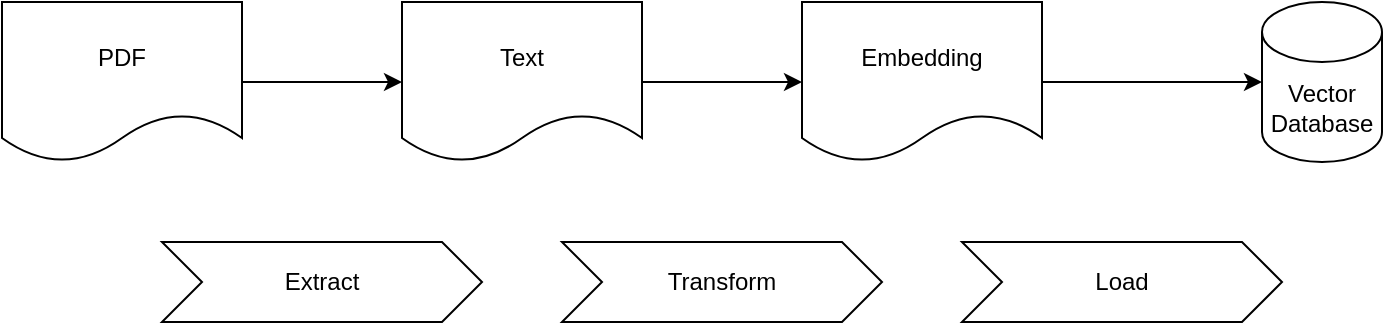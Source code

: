 <mxfile version="24.7.17" pages="6">
  <diagram id="ftDrK8ckkijnZmLJtu5y" name="Build Knowledge Base">
    <mxGraphModel dx="1793" dy="894" grid="1" gridSize="10" guides="1" tooltips="1" connect="1" arrows="1" fold="1" page="1" pageScale="1" pageWidth="850" pageHeight="1100" math="0" shadow="0">
      <root>
        <mxCell id="0" />
        <mxCell id="1" parent="0" />
        <mxCell id="10" value="Extract" style="shape=step;perimeter=stepPerimeter;whiteSpace=wrap;html=1;fixedSize=1;labelBorderColor=none;strokeColor=default;strokeWidth=1;gradientColor=none;" parent="1" vertex="1">
          <mxGeometry x="120" y="400" width="160" height="40" as="geometry" />
        </mxCell>
        <mxCell id="16" style="edgeStyle=none;html=1;entryX=0;entryY=0.5;entryDx=0;entryDy=0;" edge="1" parent="1" source="13" target="14">
          <mxGeometry relative="1" as="geometry" />
        </mxCell>
        <mxCell id="13" value="PDF" style="shape=document;whiteSpace=wrap;html=1;boundedLbl=1;" vertex="1" parent="1">
          <mxGeometry x="40" y="280" width="120" height="80" as="geometry" />
        </mxCell>
        <mxCell id="18" style="edgeStyle=none;html=1;entryX=0;entryY=0.5;entryDx=0;entryDy=0;" edge="1" parent="1" source="14" target="17">
          <mxGeometry relative="1" as="geometry" />
        </mxCell>
        <mxCell id="14" value="Text" style="shape=document;whiteSpace=wrap;html=1;boundedLbl=1;" vertex="1" parent="1">
          <mxGeometry x="240" y="280" width="120" height="80" as="geometry" />
        </mxCell>
        <mxCell id="15" value="Transform" style="shape=step;perimeter=stepPerimeter;whiteSpace=wrap;html=1;fixedSize=1;labelBorderColor=none;strokeColor=default;strokeWidth=1;gradientColor=none;" vertex="1" parent="1">
          <mxGeometry x="320" y="400" width="160" height="40" as="geometry" />
        </mxCell>
        <mxCell id="20" style="edgeStyle=none;html=1;" edge="1" parent="1" source="17" target="19">
          <mxGeometry relative="1" as="geometry" />
        </mxCell>
        <mxCell id="17" value="Embedding" style="shape=document;whiteSpace=wrap;html=1;boundedLbl=1;" vertex="1" parent="1">
          <mxGeometry x="440" y="280" width="120" height="80" as="geometry" />
        </mxCell>
        <mxCell id="19" value="Vector Database" style="shape=cylinder3;whiteSpace=wrap;html=1;boundedLbl=1;backgroundOutline=1;size=15;" vertex="1" parent="1">
          <mxGeometry x="670" y="280" width="60" height="80" as="geometry" />
        </mxCell>
        <mxCell id="21" value="Load" style="shape=step;perimeter=stepPerimeter;whiteSpace=wrap;html=1;fixedSize=1;labelBorderColor=none;strokeColor=default;strokeWidth=1;gradientColor=none;" vertex="1" parent="1">
          <mxGeometry x="520" y="400" width="160" height="40" as="geometry" />
        </mxCell>
      </root>
    </mxGraphModel>
  </diagram>
  <diagram id="Tl_FLCckuHsgoOTsjBd3" name="Zoom Out">
    <mxGraphModel dx="584" dy="773" grid="1" gridSize="10" guides="1" tooltips="1" connect="1" arrows="1" fold="1" page="1" pageScale="1" pageWidth="850" pageHeight="1100" math="0" shadow="0">
      <root>
        <mxCell id="0" />
        <mxCell id="1" parent="0" />
        <mxCell id="zXP7LjiOKHGnI4KBbJqf-1" style="edgeStyle=none;html=1;entryX=0;entryY=0.5;entryDx=0;entryDy=0;" parent="1" source="zXP7LjiOKHGnI4KBbJqf-2" target="zXP7LjiOKHGnI4KBbJqf-5" edge="1">
          <mxGeometry relative="1" as="geometry" />
        </mxCell>
        <mxCell id="zXP7LjiOKHGnI4KBbJqf-2" value="User Query" style="shape=document;whiteSpace=wrap;html=1;boundedLbl=1;" parent="1" vertex="1">
          <mxGeometry x="1000" y="360" width="120" height="80" as="geometry" />
        </mxCell>
        <mxCell id="zXP7LjiOKHGnI4KBbJqf-3" style="edgeStyle=none;html=1;entryX=0;entryY=0.5;entryDx=0;entryDy=0;" parent="1" source="zXP7LjiOKHGnI4KBbJqf-5" target="zXP7LjiOKHGnI4KBbJqf-6" edge="1">
          <mxGeometry relative="1" as="geometry" />
        </mxCell>
        <mxCell id="zXP7LjiOKHGnI4KBbJqf-4" value="Push New Memory" style="edgeStyle=none;html=1;entryX=1;entryY=0.5;entryDx=0;entryDy=0;startArrow=none;startFill=0;endArrow=classic;endFill=1;exitX=0.75;exitY=1;exitDx=0;exitDy=0;" parent="1" source="zXP7LjiOKHGnI4KBbJqf-5" target="zXP7LjiOKHGnI4KBbJqf-8" edge="1">
          <mxGeometry relative="1" as="geometry">
            <mxPoint x="1300" y="480" as="sourcePoint" />
            <Array as="points">
              <mxPoint x="1320" y="520" />
              <mxPoint x="1360" y="520" />
              <mxPoint x="1360" y="560" />
              <mxPoint x="1360" y="600" />
            </Array>
            <mxPoint as="offset" />
          </mxGeometry>
        </mxCell>
        <mxCell id="zXP7LjiOKHGnI4KBbJqf-5" value="Agent" style="whiteSpace=wrap;html=1;aspect=fixed;fillColor=#dae8fc;strokeColor=#6c8ebf;fontStyle=3;fontSize=24;" parent="1" vertex="1">
          <mxGeometry x="1200" y="320" width="160" height="160" as="geometry" />
        </mxCell>
        <mxCell id="zXP7LjiOKHGnI4KBbJqf-6" value="LLM Generated Response" style="shape=document;whiteSpace=wrap;html=1;boundedLbl=1;" parent="1" vertex="1">
          <mxGeometry x="1440" y="360" width="120" height="80" as="geometry" />
        </mxCell>
        <mxCell id="zXP7LjiOKHGnI4KBbJqf-7" value="Get Last N" style="edgeStyle=none;html=1;startArrow=none;startFill=0;exitX=0;exitY=0.5;exitDx=0;exitDy=0;entryX=0.25;entryY=1;entryDx=0;entryDy=0;" parent="1" source="zXP7LjiOKHGnI4KBbJqf-8" target="zXP7LjiOKHGnI4KBbJqf-5" edge="1">
          <mxGeometry relative="1" as="geometry">
            <mxPoint x="1260" y="480" as="targetPoint" />
            <Array as="points">
              <mxPoint x="1200" y="600" />
              <mxPoint x="1200" y="550" />
              <mxPoint x="1200" y="520" />
              <mxPoint x="1240" y="520" />
            </Array>
          </mxGeometry>
        </mxCell>
        <mxCell id="zXP7LjiOKHGnI4KBbJqf-8" value="Short-term Memory" style="whiteSpace=wrap;html=1;aspect=fixed;" parent="1" vertex="1">
          <mxGeometry x="1240" y="560" width="80" height="80" as="geometry" />
        </mxCell>
        <mxCell id="zXP7LjiOKHGnI4KBbJqf-9" value="Get Nearest Documents" style="edgeStyle=none;html=1;entryX=0.5;entryY=0;entryDx=0;entryDy=0;fontSize=11;startArrow=none;startFill=0;endArrow=classic;endFill=1;" parent="1" source="zXP7LjiOKHGnI4KBbJqf-10" target="zXP7LjiOKHGnI4KBbJqf-5" edge="1">
          <mxGeometry relative="1" as="geometry" />
        </mxCell>
        <mxCell id="zXP7LjiOKHGnI4KBbJqf-10" value="Vector Database" style="shape=cylinder3;whiteSpace=wrap;html=1;boundedLbl=1;backgroundOutline=1;size=15;" parent="1" vertex="1">
          <mxGeometry x="1250" y="160" width="60" height="80" as="geometry" />
        </mxCell>
        <mxCell id="udGxnBvv0f0_agzExPgc-1" value="Prepare Context" style="shape=step;perimeter=stepPerimeter;whiteSpace=wrap;html=1;fixedSize=1;labelBorderColor=none;strokeColor=#6c8ebf;strokeWidth=1;fillColor=#dae8fc;gradientColor=#9999FF;gradientDirection=east;" parent="1" vertex="1">
          <mxGeometry x="960" y="680" width="160" height="40" as="geometry" />
        </mxCell>
        <mxCell id="udGxnBvv0f0_agzExPgc-2" value="Pre-Generation Filter" style="shape=step;perimeter=stepPerimeter;whiteSpace=wrap;html=1;fixedSize=1;labelBorderColor=none;strokeColor=#6c8ebf;strokeWidth=1;fillColor=#dae8fc;gradientColor=#9999FF;gradientDirection=east;" parent="1" vertex="1">
          <mxGeometry x="1120" y="720" width="160" height="40" as="geometry" />
        </mxCell>
        <mxCell id="udGxnBvv0f0_agzExPgc-3" value="LLM Generation" style="shape=step;perimeter=stepPerimeter;whiteSpace=wrap;html=1;fixedSize=1;labelBorderColor=none;strokeColor=#6c8ebf;strokeWidth=1;fillColor=#dae8fc;gradientColor=#9999FF;gradientDirection=east;" parent="1" vertex="1">
          <mxGeometry x="1280" y="760" width="160" height="40" as="geometry" />
        </mxCell>
        <mxCell id="udGxnBvv0f0_agzExPgc-4" value="Post Generation Filter" style="shape=step;perimeter=stepPerimeter;whiteSpace=wrap;html=1;fixedSize=1;labelBorderColor=none;strokeColor=#6c8ebf;strokeWidth=1;fillColor=#dae8fc;gradientColor=#9999FF;gradientDirection=east;" parent="1" vertex="1">
          <mxGeometry x="1440" y="800" width="160" height="40" as="geometry" />
        </mxCell>
      </root>
    </mxGraphModel>
  </diagram>
  <diagram id="gZYmNw00ZZp-j6vB_7p0" name="Prepare Context">
    <mxGraphModel dx="1687" dy="909" grid="1" gridSize="10" guides="1" tooltips="1" connect="1" arrows="1" fold="1" page="1" pageScale="1" pageWidth="850" pageHeight="1100" math="0" shadow="0">
      <root>
        <mxCell id="0" />
        <mxCell id="1" parent="0" />
        <mxCell id="qq01U3eNU0C7WiF9f5FY-1" style="edgeStyle=none;html=1;" edge="1" parent="1" source="qq01U3eNU0C7WiF9f5FY-2" target="qq01U3eNU0C7WiF9f5FY-12">
          <mxGeometry relative="1" as="geometry" />
        </mxCell>
        <mxCell id="qq01U3eNU0C7WiF9f5FY-2" value="Short-term Memory" style="whiteSpace=wrap;html=1;aspect=fixed;" vertex="1" parent="1">
          <mxGeometry x="60" y="120" width="80" height="80" as="geometry" />
        </mxCell>
        <mxCell id="qq01U3eNU0C7WiF9f5FY-3" style="edgeStyle=none;html=1;entryX=0.5;entryY=0;entryDx=0;entryDy=0;entryPerimeter=0;" edge="1" parent="1" source="qq01U3eNU0C7WiF9f5FY-4" target="qq01U3eNU0C7WiF9f5FY-8">
          <mxGeometry relative="1" as="geometry">
            <Array as="points">
              <mxPoint x="280" y="280" />
            </Array>
          </mxGeometry>
        </mxCell>
        <mxCell id="qq01U3eNU0C7WiF9f5FY-4" value="Vector Database" style="shape=cylinder3;whiteSpace=wrap;html=1;boundedLbl=1;backgroundOutline=1;size=15;" vertex="1" parent="1">
          <mxGeometry x="70" y="240" width="60" height="80" as="geometry" />
        </mxCell>
        <mxCell id="qq01U3eNU0C7WiF9f5FY-5" style="edgeStyle=none;html=1;entryX=0.005;entryY=0.542;entryDx=0;entryDy=0;entryPerimeter=0;" edge="1" parent="1" source="qq01U3eNU0C7WiF9f5FY-6" target="qq01U3eNU0C7WiF9f5FY-8">
          <mxGeometry relative="1" as="geometry" />
        </mxCell>
        <mxCell id="qq01U3eNU0C7WiF9f5FY-6" value="User Query" style="shape=document;whiteSpace=wrap;html=1;boundedLbl=1;" vertex="1" parent="1">
          <mxGeometry x="40" y="360" width="120" height="80" as="geometry" />
        </mxCell>
        <mxCell id="qq01U3eNU0C7WiF9f5FY-7" style="edgeStyle=none;html=1;entryX=0;entryY=0.5;entryDx=0;entryDy=0;exitX=0.99;exitY=0.553;exitDx=0;exitDy=0;exitPerimeter=0;" edge="1" parent="1" source="qq01U3eNU0C7WiF9f5FY-8" target="qq01U3eNU0C7WiF9f5FY-10">
          <mxGeometry relative="1" as="geometry" />
        </mxCell>
        <mxCell id="qq01U3eNU0C7WiF9f5FY-8" value="Semantic Search" style="sketch=0;aspect=fixed;pointerEvents=1;shadow=0;dashed=0;html=1;strokeColor=none;labelPosition=center;verticalLabelPosition=bottom;verticalAlign=top;align=center;fillColor=#00188D;shape=mxgraph.mscae.enterprise.filter" vertex="1" parent="1">
          <mxGeometry x="240" y="360" width="80" height="72" as="geometry" />
        </mxCell>
        <mxCell id="qq01U3eNU0C7WiF9f5FY-9" style="edgeStyle=none;html=1;exitX=1;exitY=0.5;exitDx=0;exitDy=0;" edge="1" parent="1" source="qq01U3eNU0C7WiF9f5FY-10">
          <mxGeometry relative="1" as="geometry">
            <mxPoint x="680" y="280" as="targetPoint" />
            <Array as="points">
              <mxPoint x="600" y="400" />
              <mxPoint x="600" y="280" />
            </Array>
          </mxGeometry>
        </mxCell>
        <mxCell id="qq01U3eNU0C7WiF9f5FY-10" value="Most Relevant Chunks" style="shape=document;whiteSpace=wrap;html=1;boundedLbl=1;" vertex="1" parent="1">
          <mxGeometry x="400" y="360" width="120" height="80" as="geometry" />
        </mxCell>
        <mxCell id="qq01U3eNU0C7WiF9f5FY-11" style="edgeStyle=none;html=1;entryX=0;entryY=0.5;entryDx=0;entryDy=0;exitX=1;exitY=0.5;exitDx=0;exitDy=0;" edge="1" parent="1" source="qq01U3eNU0C7WiF9f5FY-12" target="qq01U3eNU0C7WiF9f5FY-13">
          <mxGeometry relative="1" as="geometry">
            <Array as="points">
              <mxPoint x="600" y="160" />
              <mxPoint x="600" y="280" />
            </Array>
          </mxGeometry>
        </mxCell>
        <mxCell id="qq01U3eNU0C7WiF9f5FY-12" value="Most Recent Chunks" style="shape=document;whiteSpace=wrap;html=1;boundedLbl=1;" vertex="1" parent="1">
          <mxGeometry x="400" y="120" width="120" height="80" as="geometry" />
        </mxCell>
        <mxCell id="qq01U3eNU0C7WiF9f5FY-13" value="Context Chunks" style="shape=document;whiteSpace=wrap;html=1;boundedLbl=1;" vertex="1" parent="1">
          <mxGeometry x="680" y="240" width="120" height="80" as="geometry" />
        </mxCell>
        <mxCell id="qq01U3eNU0C7WiF9f5FY-14" value="Prepare Context" style="shape=step;perimeter=stepPerimeter;whiteSpace=wrap;html=1;fixedSize=1;labelBorderColor=none;strokeColor=default;strokeWidth=1;gradientColor=#9999FF;gradientDirection=east;fontStyle=1;fontSize=32;" vertex="1" parent="1">
          <mxGeometry x="40" y="520" width="760" height="40" as="geometry" />
        </mxCell>
        <mxCell id="qq01U3eNU0C7WiF9f5FY-15" value="" style="endArrow=none;dashed=1;html=1;dashPattern=1 3;strokeWidth=2;fontSize=11;" edge="1" parent="1">
          <mxGeometry width="50" height="50" relative="1" as="geometry">
            <mxPoint x="200" y="480" as="sourcePoint" />
            <mxPoint x="200" y="80" as="targetPoint" />
          </mxGeometry>
        </mxCell>
        <mxCell id="qq01U3eNU0C7WiF9f5FY-16" value="" style="endArrow=none;dashed=1;html=1;dashPattern=1 3;strokeWidth=2;fontSize=11;" edge="1" parent="1">
          <mxGeometry width="50" height="50" relative="1" as="geometry">
            <mxPoint x="640" y="480.0" as="sourcePoint" />
            <mxPoint x="640" y="80" as="targetPoint" />
          </mxGeometry>
        </mxCell>
        <mxCell id="qq01U3eNU0C7WiF9f5FY-17" value="Input" style="text;html=1;strokeColor=none;fillColor=none;align=center;verticalAlign=middle;whiteSpace=wrap;rounded=0;fontSize=32;fontStyle=5" vertex="1" parent="1">
          <mxGeometry x="40" y="40" width="160" height="40" as="geometry" />
        </mxCell>
        <mxCell id="qq01U3eNU0C7WiF9f5FY-18" value="Output" style="text;html=1;strokeColor=none;fillColor=none;align=center;verticalAlign=middle;whiteSpace=wrap;rounded=0;fontSize=32;fontStyle=5" vertex="1" parent="1">
          <mxGeometry x="640" y="40" width="160" height="40" as="geometry" />
        </mxCell>
      </root>
    </mxGraphModel>
  </diagram>
  <diagram id="WZeanr9GYMaqTfxLG5Lj" name="Pre-Generation Filter">
    <mxGraphModel dx="584" dy="773" grid="1" gridSize="10" guides="1" tooltips="1" connect="1" arrows="1" fold="1" page="1" pageScale="1" pageWidth="850" pageHeight="1100" math="0" shadow="0">
      <root>
        <mxCell id="0" />
        <mxCell id="1" parent="0" />
        <mxCell id="l-vG1ulXbmm1FNysbZPo-1" style="edgeStyle=orthogonalEdgeStyle;html=1;entryX=0;entryY=0.5;entryDx=0;entryDy=0;fontSize=32;startArrow=none;startFill=0;endArrow=classic;endFill=1;" edge="1" parent="1" source="l-vG1ulXbmm1FNysbZPo-2" target="l-vG1ulXbmm1FNysbZPo-8">
          <mxGeometry relative="1" as="geometry" />
        </mxCell>
        <mxCell id="l-vG1ulXbmm1FNysbZPo-2" value="&lt;font style=&quot;font-size: 24px;&quot;&gt;Filter&lt;br&gt;(LLM)&lt;/font&gt;" style="whiteSpace=wrap;html=1;aspect=fixed;fillColor=#dae8fc;strokeColor=#6c8ebf;fontStyle=3" vertex="1" parent="1">
          <mxGeometry x="1180" y="200" width="160" height="160" as="geometry" />
        </mxCell>
        <mxCell id="l-vG1ulXbmm1FNysbZPo-3" style="edgeStyle=orthogonalEdgeStyle;html=1;fontSize=32;startArrow=none;startFill=0;endArrow=classic;endFill=1;entryX=0;entryY=0.25;entryDx=0;entryDy=0;" edge="1" parent="1" source="l-vG1ulXbmm1FNysbZPo-4" target="l-vG1ulXbmm1FNysbZPo-2">
          <mxGeometry relative="1" as="geometry">
            <mxPoint x="1160" y="240" as="targetPoint" />
          </mxGeometry>
        </mxCell>
        <mxCell id="l-vG1ulXbmm1FNysbZPo-4" value="Context Chunks" style="shape=document;whiteSpace=wrap;html=1;boundedLbl=1;" vertex="1" parent="1">
          <mxGeometry x="880" y="200" width="120" height="80" as="geometry" />
        </mxCell>
        <mxCell id="l-vG1ulXbmm1FNysbZPo-5" style="edgeStyle=orthogonalEdgeStyle;html=1;fontSize=32;startArrow=none;startFill=0;endArrow=classic;endFill=1;entryX=0;entryY=0.75;entryDx=0;entryDy=0;" edge="1" parent="1" source="l-vG1ulXbmm1FNysbZPo-6" target="l-vG1ulXbmm1FNysbZPo-2">
          <mxGeometry relative="1" as="geometry">
            <mxPoint x="1160" y="320" as="targetPoint" />
          </mxGeometry>
        </mxCell>
        <mxCell id="l-vG1ulXbmm1FNysbZPo-6" value="User Query" style="shape=document;whiteSpace=wrap;html=1;boundedLbl=1;" vertex="1" parent="1">
          <mxGeometry x="880" y="280" width="120" height="80" as="geometry" />
        </mxCell>
        <mxCell id="l-vG1ulXbmm1FNysbZPo-7" value="Pre-Generation Filter" style="shape=step;perimeter=stepPerimeter;whiteSpace=wrap;html=1;fixedSize=1;labelBorderColor=none;strokeColor=default;strokeWidth=1;gradientColor=#9999FF;gradientDirection=east;fontStyle=1;fontSize=32;" vertex="1" parent="1">
          <mxGeometry x="880" y="520" width="760" height="40" as="geometry" />
        </mxCell>
        <mxCell id="l-vG1ulXbmm1FNysbZPo-8" value="Filtered Context" style="shape=document;whiteSpace=wrap;html=1;boundedLbl=1;" vertex="1" parent="1">
          <mxGeometry x="1520" y="240" width="120" height="80" as="geometry" />
        </mxCell>
        <mxCell id="l-vG1ulXbmm1FNysbZPo-9" value="" style="endArrow=none;dashed=1;html=1;dashPattern=1 3;strokeWidth=2;fontSize=11;" edge="1" parent="1">
          <mxGeometry width="50" height="50" relative="1" as="geometry">
            <mxPoint x="1080" y="480" as="sourcePoint" />
            <mxPoint x="1080" y="80" as="targetPoint" />
          </mxGeometry>
        </mxCell>
        <mxCell id="l-vG1ulXbmm1FNysbZPo-10" value="" style="endArrow=none;dashed=1;html=1;dashPattern=1 3;strokeWidth=2;fontSize=11;" edge="1" parent="1">
          <mxGeometry width="50" height="50" relative="1" as="geometry">
            <mxPoint x="1440" y="480" as="sourcePoint" />
            <mxPoint x="1440" y="80" as="targetPoint" />
          </mxGeometry>
        </mxCell>
        <mxCell id="l-vG1ulXbmm1FNysbZPo-11" value="Input" style="text;html=1;strokeColor=none;fillColor=none;align=center;verticalAlign=middle;whiteSpace=wrap;rounded=0;fontSize=32;fontStyle=5" vertex="1" parent="1">
          <mxGeometry x="880" y="40" width="160" height="40" as="geometry" />
        </mxCell>
        <mxCell id="l-vG1ulXbmm1FNysbZPo-12" value="Output" style="text;html=1;strokeColor=none;fillColor=none;align=center;verticalAlign=middle;whiteSpace=wrap;rounded=0;fontSize=32;fontStyle=5" vertex="1" parent="1">
          <mxGeometry x="1480" y="40" width="160" height="40" as="geometry" />
        </mxCell>
      </root>
    </mxGraphModel>
  </diagram>
  <diagram id="AdHWX_m0DBQojSeXbKTJ" name="LLM Generation">
    <mxGraphModel dx="-266" dy="773" grid="1" gridSize="10" guides="1" tooltips="1" connect="1" arrows="1" fold="1" page="1" pageScale="1" pageWidth="850" pageHeight="1100" math="0" shadow="0">
      <root>
        <mxCell id="0" />
        <mxCell id="1" parent="0" />
        <mxCell id="MvCtWWwMYyqKugj5xSyi-1" value="LLM Generation" style="shape=step;perimeter=stepPerimeter;whiteSpace=wrap;html=1;fixedSize=1;labelBorderColor=none;strokeColor=default;strokeWidth=1;gradientColor=#9999FF;gradientDirection=east;fontStyle=1;fontSize=32;" vertex="1" parent="1">
          <mxGeometry x="1760" y="520" width="760" height="40" as="geometry" />
        </mxCell>
        <mxCell id="MvCtWWwMYyqKugj5xSyi-2" style="edgeStyle=orthogonalEdgeStyle;html=1;entryX=0;entryY=0.5;entryDx=0;entryDy=0;fontSize=32;startArrow=none;startFill=0;endArrow=classic;endFill=1;" edge="1" parent="1" source="MvCtWWwMYyqKugj5xSyi-3" target="MvCtWWwMYyqKugj5xSyi-8">
          <mxGeometry relative="1" as="geometry" />
        </mxCell>
        <mxCell id="MvCtWWwMYyqKugj5xSyi-3" value="&lt;font style=&quot;font-size: 24px;&quot;&gt;Core&lt;br&gt;(LLM)&lt;/font&gt;" style="whiteSpace=wrap;html=1;aspect=fixed;fillColor=#dae8fc;strokeColor=#6c8ebf;fontStyle=3" vertex="1" parent="1">
          <mxGeometry x="2060" y="200" width="160" height="160" as="geometry" />
        </mxCell>
        <mxCell id="MvCtWWwMYyqKugj5xSyi-4" style="edgeStyle=orthogonalEdgeStyle;html=1;fontSize=32;startArrow=none;startFill=0;endArrow=classic;endFill=1;entryX=0;entryY=0.25;entryDx=0;entryDy=0;" edge="1" parent="1" source="MvCtWWwMYyqKugj5xSyi-5" target="MvCtWWwMYyqKugj5xSyi-3">
          <mxGeometry relative="1" as="geometry">
            <mxPoint x="2040" y="240" as="targetPoint" />
          </mxGeometry>
        </mxCell>
        <mxCell id="MvCtWWwMYyqKugj5xSyi-5" value="Context Chunks" style="shape=document;whiteSpace=wrap;html=1;boundedLbl=1;" vertex="1" parent="1">
          <mxGeometry x="1760" y="200" width="120" height="80" as="geometry" />
        </mxCell>
        <mxCell id="MvCtWWwMYyqKugj5xSyi-6" style="edgeStyle=orthogonalEdgeStyle;html=1;fontSize=32;startArrow=none;startFill=0;endArrow=classic;endFill=1;entryX=0;entryY=0.75;entryDx=0;entryDy=0;" edge="1" parent="1" source="MvCtWWwMYyqKugj5xSyi-7" target="MvCtWWwMYyqKugj5xSyi-3">
          <mxGeometry relative="1" as="geometry">
            <mxPoint x="2040" y="320" as="targetPoint" />
          </mxGeometry>
        </mxCell>
        <mxCell id="MvCtWWwMYyqKugj5xSyi-7" value="User Query" style="shape=document;whiteSpace=wrap;html=1;boundedLbl=1;" vertex="1" parent="1">
          <mxGeometry x="1760" y="280" width="120" height="80" as="geometry" />
        </mxCell>
        <mxCell id="MvCtWWwMYyqKugj5xSyi-8" value="LLM Generation Responses" style="shape=document;whiteSpace=wrap;html=1;boundedLbl=1;" vertex="1" parent="1">
          <mxGeometry x="2400" y="240" width="120" height="80" as="geometry" />
        </mxCell>
        <mxCell id="MvCtWWwMYyqKugj5xSyi-9" value="" style="endArrow=none;dashed=1;html=1;dashPattern=1 3;strokeWidth=2;fontSize=11;" edge="1" parent="1">
          <mxGeometry width="50" height="50" relative="1" as="geometry">
            <mxPoint x="1960" y="480" as="sourcePoint" />
            <mxPoint x="1960" y="80" as="targetPoint" />
          </mxGeometry>
        </mxCell>
        <mxCell id="MvCtWWwMYyqKugj5xSyi-10" value="" style="endArrow=none;dashed=1;html=1;dashPattern=1 3;strokeWidth=2;fontSize=11;" edge="1" parent="1">
          <mxGeometry width="50" height="50" relative="1" as="geometry">
            <mxPoint x="2320" y="480" as="sourcePoint" />
            <mxPoint x="2320" y="80" as="targetPoint" />
          </mxGeometry>
        </mxCell>
        <mxCell id="MvCtWWwMYyqKugj5xSyi-11" value="Input" style="text;html=1;strokeColor=none;fillColor=none;align=center;verticalAlign=middle;whiteSpace=wrap;rounded=0;fontSize=32;fontStyle=5" vertex="1" parent="1">
          <mxGeometry x="1760" y="40" width="160" height="40" as="geometry" />
        </mxCell>
        <mxCell id="MvCtWWwMYyqKugj5xSyi-12" value="Output" style="text;html=1;strokeColor=none;fillColor=none;align=center;verticalAlign=middle;whiteSpace=wrap;rounded=0;fontSize=32;fontStyle=5" vertex="1" parent="1">
          <mxGeometry x="2360" y="40" width="160" height="40" as="geometry" />
        </mxCell>
        <mxCell id="MvCtWWwMYyqKugj5xSyi-13" style="edgeStyle=orthogonalEdgeStyle;html=1;entryX=0.5;entryY=1;entryDx=0;entryDy=0;fontSize=24;startArrow=none;startFill=0;endArrow=classic;endFill=1;" edge="1" parent="1" source="MvCtWWwMYyqKugj5xSyi-14" target="MvCtWWwMYyqKugj5xSyi-3">
          <mxGeometry relative="1" as="geometry" />
        </mxCell>
        <mxCell id="MvCtWWwMYyqKugj5xSyi-14" value="" style="sketch=0;aspect=fixed;pointerEvents=1;shadow=0;dashed=0;html=1;strokeColor=none;labelPosition=center;verticalLabelPosition=bottom;verticalAlign=top;align=center;fillColor=#00188D;shape=mxgraph.mscae.enterprise.tool;fontSize=24;" vertex="1" parent="1">
          <mxGeometry x="2101.11" y="410" width="77.78" height="70" as="geometry" />
        </mxCell>
      </root>
    </mxGraphModel>
  </diagram>
  <diagram id="pqKmTWmJT1WiPP9axXuR" name="Post-Generation Filter">
    <mxGraphModel dx="-501" dy="1104" grid="1" gridSize="10" guides="1" tooltips="1" connect="1" arrows="1" fold="1" page="1" pageScale="1" pageWidth="850" pageHeight="1100" math="0" shadow="0">
      <root>
        <mxCell id="0" />
        <mxCell id="1" parent="0" />
        <mxCell id="eYAiEEm345uS7mn-0q9v-17" value="Post-Generation Filter" style="shape=step;perimeter=stepPerimeter;whiteSpace=wrap;html=1;fixedSize=1;labelBorderColor=none;strokeColor=default;strokeWidth=1;gradientColor=#9999FF;gradientDirection=east;fontStyle=1;fontSize=32;" parent="1" vertex="1">
          <mxGeometry x="2600" y="520" width="760" height="40" as="geometry" />
        </mxCell>
        <mxCell id="eYAiEEm345uS7mn-0q9v-18" style="edgeStyle=orthogonalEdgeStyle;html=1;entryX=0;entryY=0.5;entryDx=0;entryDy=0;fontSize=32;startArrow=none;startFill=0;endArrow=classic;endFill=1;" parent="1" source="eYAiEEm345uS7mn-0q9v-19" target="eYAiEEm345uS7mn-0q9v-24" edge="1">
          <mxGeometry relative="1" as="geometry" />
        </mxCell>
        <mxCell id="eYAiEEm345uS7mn-0q9v-19" value="&lt;span style=&quot;font-size: 24px;&quot;&gt;Dream Catcher (LLM)&lt;/span&gt;" style="whiteSpace=wrap;html=1;aspect=fixed;fillColor=#dae8fc;strokeColor=#6c8ebf;fontStyle=3" parent="1" vertex="1">
          <mxGeometry x="2900" y="200" width="160" height="160" as="geometry" />
        </mxCell>
        <mxCell id="eYAiEEm345uS7mn-0q9v-20" style="edgeStyle=orthogonalEdgeStyle;html=1;fontSize=32;startArrow=none;startFill=0;endArrow=classic;endFill=1;entryX=0;entryY=0.25;entryDx=0;entryDy=0;" parent="1" source="eYAiEEm345uS7mn-0q9v-21" target="eYAiEEm345uS7mn-0q9v-19" edge="1">
          <mxGeometry relative="1" as="geometry">
            <mxPoint x="2880" y="240" as="targetPoint" />
          </mxGeometry>
        </mxCell>
        <mxCell id="eYAiEEm345uS7mn-0q9v-21" value="Context Chunks" style="shape=document;whiteSpace=wrap;html=1;boundedLbl=1;" parent="1" vertex="1">
          <mxGeometry x="2600" y="200" width="120" height="80" as="geometry" />
        </mxCell>
        <mxCell id="eYAiEEm345uS7mn-0q9v-22" style="edgeStyle=orthogonalEdgeStyle;html=1;fontSize=32;startArrow=none;startFill=0;endArrow=classic;endFill=1;entryX=0;entryY=0.75;entryDx=0;entryDy=0;" parent="1" source="eYAiEEm345uS7mn-0q9v-23" target="eYAiEEm345uS7mn-0q9v-19" edge="1">
          <mxGeometry relative="1" as="geometry">
            <mxPoint x="2880" y="320" as="targetPoint" />
          </mxGeometry>
        </mxCell>
        <mxCell id="eYAiEEm345uS7mn-0q9v-23" value="LLM Generation Responses&amp;nbsp;" style="shape=document;whiteSpace=wrap;html=1;boundedLbl=1;" parent="1" vertex="1">
          <mxGeometry x="2600" y="280" width="120" height="80" as="geometry" />
        </mxCell>
        <mxCell id="eYAiEEm345uS7mn-0q9v-24" value="Validated Responses" style="shape=document;whiteSpace=wrap;html=1;boundedLbl=1;" parent="1" vertex="1">
          <mxGeometry x="3240" y="240" width="120" height="80" as="geometry" />
        </mxCell>
        <mxCell id="eYAiEEm345uS7mn-0q9v-25" value="" style="endArrow=none;dashed=1;html=1;dashPattern=1 3;strokeWidth=2;fontSize=11;" parent="1" edge="1">
          <mxGeometry width="50" height="50" relative="1" as="geometry">
            <mxPoint x="2800" y="480" as="sourcePoint" />
            <mxPoint x="2800" y="80" as="targetPoint" />
          </mxGeometry>
        </mxCell>
        <mxCell id="eYAiEEm345uS7mn-0q9v-26" value="" style="endArrow=none;dashed=1;html=1;dashPattern=1 3;strokeWidth=2;fontSize=11;" parent="1" edge="1">
          <mxGeometry width="50" height="50" relative="1" as="geometry">
            <mxPoint x="3160" y="480" as="sourcePoint" />
            <mxPoint x="3160" y="80" as="targetPoint" />
          </mxGeometry>
        </mxCell>
        <mxCell id="eYAiEEm345uS7mn-0q9v-27" value="Input" style="text;html=1;strokeColor=none;fillColor=none;align=center;verticalAlign=middle;whiteSpace=wrap;rounded=0;fontSize=32;fontStyle=5" parent="1" vertex="1">
          <mxGeometry x="2600" y="40" width="160" height="40" as="geometry" />
        </mxCell>
        <mxCell id="eYAiEEm345uS7mn-0q9v-28" value="Output" style="text;html=1;strokeColor=none;fillColor=none;align=center;verticalAlign=middle;whiteSpace=wrap;rounded=0;fontSize=32;fontStyle=5" parent="1" vertex="1">
          <mxGeometry x="3200" y="40" width="160" height="40" as="geometry" />
        </mxCell>
      </root>
    </mxGraphModel>
  </diagram>
</mxfile>

